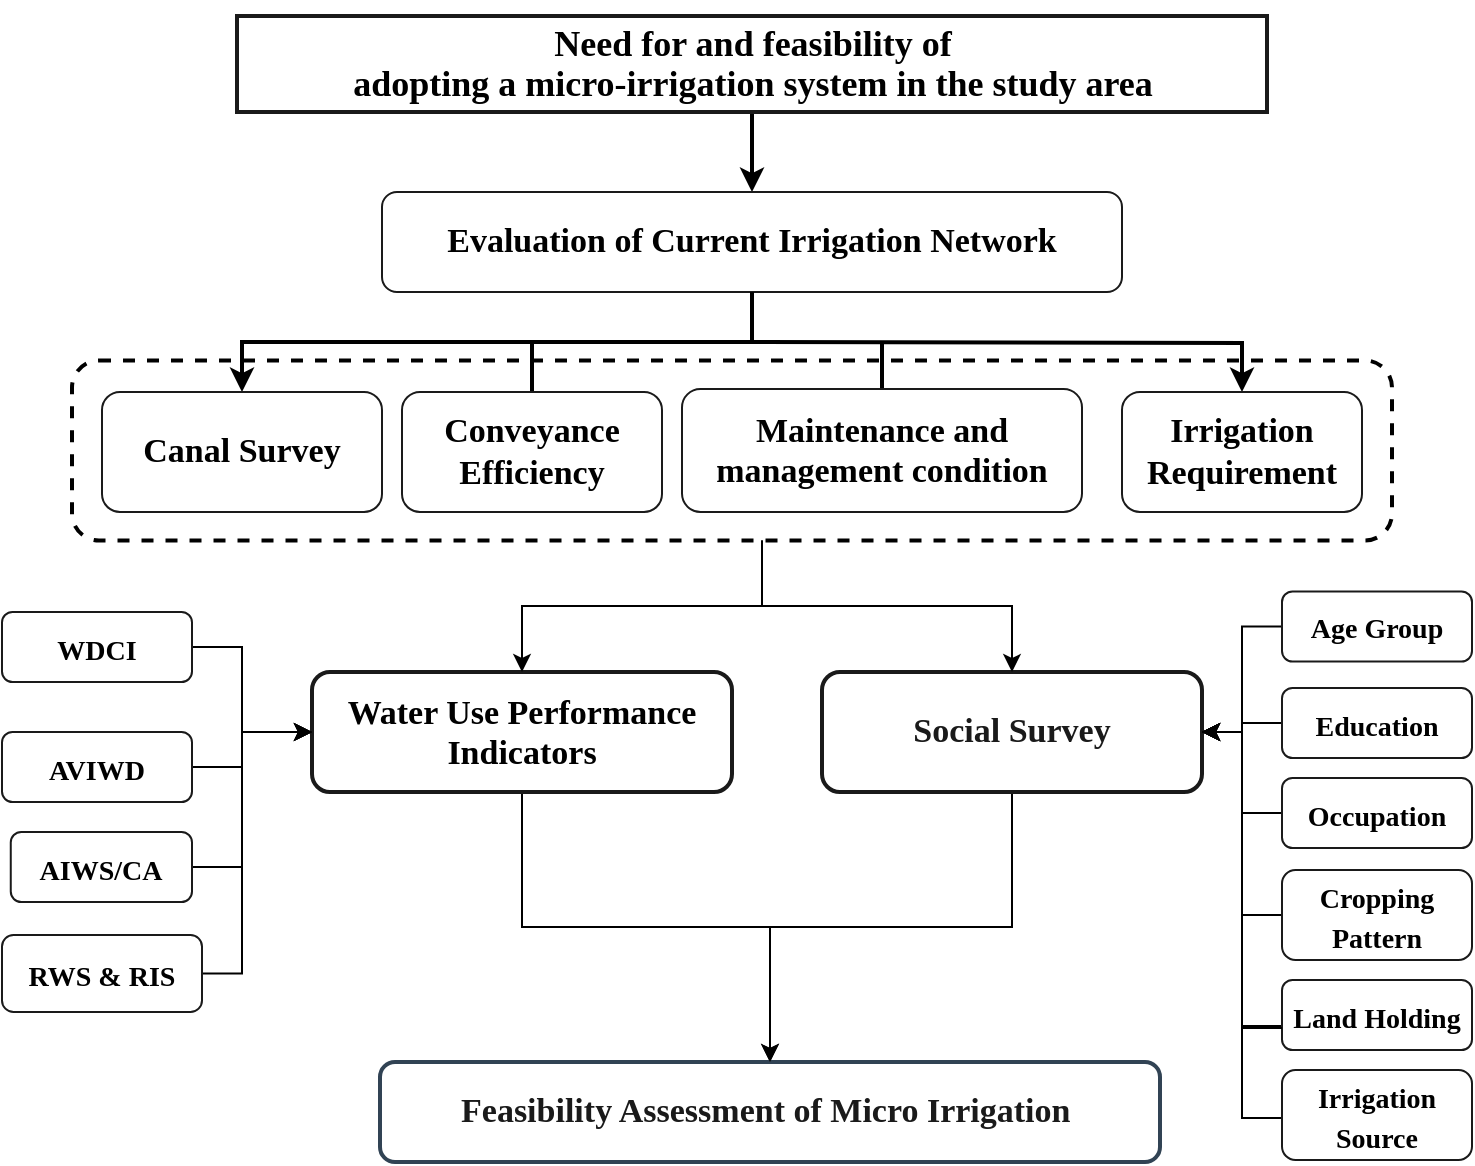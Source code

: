 <mxfile version="24.8.6">
  <diagram name="Page-1" id="tIAHYtfakQ_iKV-NcSC9">
    <mxGraphModel dx="2625" dy="1413" grid="1" gridSize="10" guides="1" tooltips="1" connect="1" arrows="1" fold="1" page="1" pageScale="1" pageWidth="850" pageHeight="1100" math="0" shadow="0">
      <root>
        <mxCell id="0" />
        <mxCell id="1" parent="0" />
        <mxCell id="E5qtYvg-kJEmjBQ_-gRg-1" value="" style="edgeStyle=orthogonalEdgeStyle;rounded=0;orthogonalLoop=1;jettySize=auto;html=1;fontFamily=Times New Roman;strokeWidth=2;" edge="1" parent="1" source="E5qtYvg-kJEmjBQ_-gRg-2" target="E5qtYvg-kJEmjBQ_-gRg-3">
          <mxGeometry relative="1" as="geometry">
            <Array as="points">
              <mxPoint x="435" y="123" />
              <mxPoint x="435" y="123" />
            </Array>
          </mxGeometry>
        </mxCell>
        <mxCell id="E5qtYvg-kJEmjBQ_-gRg-2" value="&lt;p class=&quot;MsoListParagraph&quot; style=&quot;line-height: 150%;&quot;&gt;&lt;font style=&quot;font-size: 18px;&quot;&gt;&lt;span style=&quot;font-weight: bold;&quot;&gt;Need for and feasibility of&lt;br&gt;adopting a micro-irrigation system in the study area&lt;/span&gt;&lt;/font&gt;&lt;/p&gt;" style="rounded=0;whiteSpace=wrap;html=1;fillColor=#FFFFFF;strokeColor=#1A1A1A;fontFamily=Times New Roman;strokeWidth=2;" vertex="1" parent="1">
          <mxGeometry x="177.5" y="75" width="515" height="48" as="geometry" />
        </mxCell>
        <mxCell id="E5qtYvg-kJEmjBQ_-gRg-3" value="&lt;font style=&quot;font-size: 17px;&quot;&gt;&lt;b&gt;Evaluation of Current Irrigation Network&lt;/b&gt;&lt;/font&gt;" style="rounded=1;whiteSpace=wrap;html=1;fillColor=#FFFFFF;strokeColor=#1A1A1A;fontFamily=Times New Roman;fontSize=16;" vertex="1" parent="1">
          <mxGeometry x="250" y="163" width="370" height="50" as="geometry" />
        </mxCell>
        <mxCell id="E5qtYvg-kJEmjBQ_-gRg-51" style="edgeStyle=orthogonalEdgeStyle;rounded=0;orthogonalLoop=1;jettySize=auto;html=1;entryX=0.5;entryY=0;entryDx=0;entryDy=0;" edge="1" parent="1" source="E5qtYvg-kJEmjBQ_-gRg-4" target="E5qtYvg-kJEmjBQ_-gRg-26">
          <mxGeometry relative="1" as="geometry" />
        </mxCell>
        <mxCell id="E5qtYvg-kJEmjBQ_-gRg-4" value="&lt;span style=&quot;line-height: 115%;&quot;&gt;&lt;font style=&quot;font-size: 17px;&quot;&gt;&lt;b&gt;Water Use Performance Indicators&lt;/b&gt;&lt;/font&gt;&lt;/span&gt;" style="rounded=1;whiteSpace=wrap;html=1;fillColor=#FFFFFF;strokeColor=#1A1A1A;fontFamily=Times New Roman;fontSize=16;strokeWidth=2;" vertex="1" parent="1">
          <mxGeometry x="215" y="403" width="210" height="60" as="geometry" />
        </mxCell>
        <mxCell id="E5qtYvg-kJEmjBQ_-gRg-26" value="&lt;font style=&quot;font-size: 17px;&quot;&gt;&lt;b&gt;Feasibility Assessment of Micro Irrigation&amp;nbsp;&lt;/b&gt;&lt;/font&gt;" style="rounded=1;whiteSpace=wrap;html=1;fillColor=#FFFFFF;fontColor=#1A1A1A;strokeColor=#314354;fontFamily=Times New Roman;fontSize=16;strokeWidth=2;" vertex="1" parent="1">
          <mxGeometry x="249" y="598" width="390" height="50" as="geometry" />
        </mxCell>
        <mxCell id="E5qtYvg-kJEmjBQ_-gRg-52" style="edgeStyle=orthogonalEdgeStyle;rounded=0;orthogonalLoop=1;jettySize=auto;html=1;entryX=0.5;entryY=0;entryDx=0;entryDy=0;" edge="1" parent="1" source="E5qtYvg-kJEmjBQ_-gRg-27" target="E5qtYvg-kJEmjBQ_-gRg-26">
          <mxGeometry relative="1" as="geometry" />
        </mxCell>
        <mxCell id="E5qtYvg-kJEmjBQ_-gRg-27" value="&lt;b style=&quot;color: rgb(26, 26, 26); font-size: 17px;&quot;&gt;Social Survey&lt;/b&gt;" style="rounded=1;whiteSpace=wrap;html=1;fillColor=#FFFFFF;strokeColor=#1A1A1A;fontFamily=Times New Roman;fontSize=16;strokeWidth=2;" vertex="1" parent="1">
          <mxGeometry x="470" y="403" width="190" height="60" as="geometry" />
        </mxCell>
        <mxCell id="E5qtYvg-kJEmjBQ_-gRg-32" style="edgeStyle=orthogonalEdgeStyle;rounded=0;orthogonalLoop=1;jettySize=auto;html=1;entryX=0;entryY=0.5;entryDx=0;entryDy=0;" edge="1" parent="1" source="E5qtYvg-kJEmjBQ_-gRg-28" target="E5qtYvg-kJEmjBQ_-gRg-4">
          <mxGeometry relative="1" as="geometry">
            <mxPoint x="210" y="453" as="targetPoint" />
            <Array as="points">
              <mxPoint x="180" y="554" />
              <mxPoint x="180" y="433" />
            </Array>
          </mxGeometry>
        </mxCell>
        <mxCell id="E5qtYvg-kJEmjBQ_-gRg-28" value="&lt;span style=&quot;line-height: 107%;&quot;&gt;&lt;font style=&quot;font-size: 14px;&quot;&gt;&lt;b style=&quot;&quot;&gt;RWS &amp;amp; RIS&lt;/b&gt;&lt;/font&gt;&lt;/span&gt;" style="rounded=1;whiteSpace=wrap;html=1;fillColor=#FFFFFF;strokeColor=#1A1A1A;fontFamily=Times New Roman;fontSize=16;" vertex="1" parent="1">
          <mxGeometry x="60" y="534.5" width="100" height="38.5" as="geometry" />
        </mxCell>
        <mxCell id="E5qtYvg-kJEmjBQ_-gRg-11" value="" style="edgeStyle=orthogonalEdgeStyle;rounded=0;orthogonalLoop=1;jettySize=auto;html=1;fontFamily=Times New Roman;entryX=0.5;entryY=0;entryDx=0;entryDy=0;fontSize=16;strokeWidth=2;" edge="1" parent="1" source="E5qtYvg-kJEmjBQ_-gRg-3" target="E5qtYvg-kJEmjBQ_-gRg-16">
          <mxGeometry relative="1" as="geometry">
            <mxPoint x="435" y="243" as="targetPoint" />
          </mxGeometry>
        </mxCell>
        <mxCell id="E5qtYvg-kJEmjBQ_-gRg-29" style="edgeStyle=orthogonalEdgeStyle;rounded=0;orthogonalLoop=1;jettySize=auto;html=1;entryX=0;entryY=0.5;entryDx=0;entryDy=0;" edge="1" parent="1" source="E5qtYvg-kJEmjBQ_-gRg-23" target="E5qtYvg-kJEmjBQ_-gRg-4">
          <mxGeometry relative="1" as="geometry">
            <Array as="points">
              <mxPoint x="180" y="391" />
              <mxPoint x="180" y="433" />
            </Array>
          </mxGeometry>
        </mxCell>
        <mxCell id="E5qtYvg-kJEmjBQ_-gRg-33" style="edgeStyle=orthogonalEdgeStyle;rounded=0;orthogonalLoop=1;jettySize=auto;html=1;entryX=0;entryY=0.5;entryDx=0;entryDy=0;" edge="1" parent="1" source="E5qtYvg-kJEmjBQ_-gRg-24" target="E5qtYvg-kJEmjBQ_-gRg-4">
          <mxGeometry relative="1" as="geometry">
            <Array as="points">
              <mxPoint x="180" y="451" />
              <mxPoint x="180" y="433" />
            </Array>
          </mxGeometry>
        </mxCell>
        <mxCell id="E5qtYvg-kJEmjBQ_-gRg-31" style="edgeStyle=orthogonalEdgeStyle;rounded=0;orthogonalLoop=1;jettySize=auto;html=1;entryX=0;entryY=0.5;entryDx=0;entryDy=0;" edge="1" parent="1" source="E5qtYvg-kJEmjBQ_-gRg-25" target="E5qtYvg-kJEmjBQ_-gRg-4">
          <mxGeometry relative="1" as="geometry">
            <mxPoint x="210" y="443" as="targetPoint" />
            <Array as="points">
              <mxPoint x="180" y="500" />
              <mxPoint x="180" y="433" />
            </Array>
          </mxGeometry>
        </mxCell>
        <mxCell id="E5qtYvg-kJEmjBQ_-gRg-39" style="edgeStyle=orthogonalEdgeStyle;rounded=0;orthogonalLoop=1;jettySize=auto;html=1;entryX=1;entryY=0.5;entryDx=0;entryDy=0;" edge="1" parent="1" source="E5qtYvg-kJEmjBQ_-gRg-34" target="E5qtYvg-kJEmjBQ_-gRg-27">
          <mxGeometry relative="1" as="geometry" />
        </mxCell>
        <mxCell id="E5qtYvg-kJEmjBQ_-gRg-34" value="&lt;span style=&quot;line-height: 107%;&quot;&gt;&lt;font style=&quot;font-size: 14px;&quot;&gt;&lt;b style=&quot;&quot;&gt;Age Group&lt;/b&gt;&lt;/font&gt;&lt;/span&gt;" style="rounded=1;whiteSpace=wrap;html=1;fillColor=#FFFFFF;strokeColor=#1A1A1A;fontFamily=Times New Roman;fontSize=16;" vertex="1" parent="1">
          <mxGeometry x="700" y="362.75" width="95" height="35" as="geometry" />
        </mxCell>
        <mxCell id="E5qtYvg-kJEmjBQ_-gRg-46" style="edgeStyle=orthogonalEdgeStyle;rounded=0;orthogonalLoop=1;jettySize=auto;html=1;entryX=1;entryY=0.5;entryDx=0;entryDy=0;" edge="1" parent="1" source="E5qtYvg-kJEmjBQ_-gRg-38" target="E5qtYvg-kJEmjBQ_-gRg-27">
          <mxGeometry relative="1" as="geometry">
            <mxPoint x="660" y="433" as="targetPoint" />
            <Array as="points">
              <mxPoint x="680" y="580" />
              <mxPoint x="680" y="433" />
            </Array>
          </mxGeometry>
        </mxCell>
        <mxCell id="E5qtYvg-kJEmjBQ_-gRg-38" value="&lt;span style=&quot;line-height: 107%;&quot;&gt;&lt;font style=&quot;font-size: 14px;&quot;&gt;&lt;b style=&quot;&quot;&gt;Land Holding&lt;/b&gt;&lt;/font&gt;&lt;/span&gt;" style="rounded=1;whiteSpace=wrap;html=1;fillColor=#FFFFFF;strokeColor=#1A1A1A;fontFamily=Times New Roman;fontSize=16;" vertex="1" parent="1">
          <mxGeometry x="700" y="557" width="95" height="35" as="geometry" />
        </mxCell>
        <mxCell id="E5qtYvg-kJEmjBQ_-gRg-48" style="edgeStyle=orthogonalEdgeStyle;rounded=0;orthogonalLoop=1;jettySize=auto;html=1;" edge="1" parent="1" source="E5qtYvg-kJEmjBQ_-gRg-42">
          <mxGeometry relative="1" as="geometry">
            <mxPoint x="660" y="433" as="targetPoint" />
            <Array as="points">
              <mxPoint x="680" y="626" />
              <mxPoint x="680" y="433" />
            </Array>
          </mxGeometry>
        </mxCell>
        <mxCell id="E5qtYvg-kJEmjBQ_-gRg-42" value="&lt;span style=&quot;line-height: 107%;&quot;&gt;&lt;font style=&quot;font-size: 14px;&quot;&gt;&lt;b style=&quot;&quot;&gt;Irrigation Source&lt;/b&gt;&lt;/font&gt;&lt;/span&gt;" style="rounded=1;whiteSpace=wrap;html=1;fillColor=#FFFFFF;strokeColor=#1A1A1A;fontFamily=Times New Roman;fontSize=16;" vertex="1" parent="1">
          <mxGeometry x="700" y="602" width="95" height="45" as="geometry" />
        </mxCell>
        <mxCell id="E5qtYvg-kJEmjBQ_-gRg-43" style="edgeStyle=orthogonalEdgeStyle;rounded=0;orthogonalLoop=1;jettySize=auto;html=1;entryX=1;entryY=0.5;entryDx=0;entryDy=0;" edge="1" parent="1" source="E5qtYvg-kJEmjBQ_-gRg-36" target="E5qtYvg-kJEmjBQ_-gRg-27">
          <mxGeometry relative="1" as="geometry" />
        </mxCell>
        <mxCell id="E5qtYvg-kJEmjBQ_-gRg-44" style="edgeStyle=orthogonalEdgeStyle;rounded=0;orthogonalLoop=1;jettySize=auto;html=1;entryX=1;entryY=0.5;entryDx=0;entryDy=0;" edge="1" parent="1" source="E5qtYvg-kJEmjBQ_-gRg-35" target="E5qtYvg-kJEmjBQ_-gRg-27">
          <mxGeometry relative="1" as="geometry" />
        </mxCell>
        <mxCell id="E5qtYvg-kJEmjBQ_-gRg-45" style="edgeStyle=orthogonalEdgeStyle;rounded=0;orthogonalLoop=1;jettySize=auto;html=1;entryX=1;entryY=0.5;entryDx=0;entryDy=0;" edge="1" parent="1" source="E5qtYvg-kJEmjBQ_-gRg-37" target="E5qtYvg-kJEmjBQ_-gRg-27">
          <mxGeometry relative="1" as="geometry" />
        </mxCell>
        <mxCell id="E5qtYvg-kJEmjBQ_-gRg-47" style="edgeStyle=orthogonalEdgeStyle;rounded=0;orthogonalLoop=1;jettySize=auto;html=1;entryX=1;entryY=0.5;entryDx=0;entryDy=0;" edge="1" parent="1" source="E5qtYvg-kJEmjBQ_-gRg-38" target="E5qtYvg-kJEmjBQ_-gRg-27">
          <mxGeometry relative="1" as="geometry">
            <mxPoint x="660" y="433" as="targetPoint" />
            <mxPoint x="710" y="580" as="sourcePoint" />
            <Array as="points">
              <mxPoint x="680" y="581" />
              <mxPoint x="680" y="433" />
            </Array>
          </mxGeometry>
        </mxCell>
        <mxCell id="E5qtYvg-kJEmjBQ_-gRg-49" style="edgeStyle=orthogonalEdgeStyle;rounded=0;orthogonalLoop=1;jettySize=auto;html=1;entryX=0.5;entryY=0;entryDx=0;entryDy=0;" edge="1" parent="1" source="E5qtYvg-kJEmjBQ_-gRg-10" target="E5qtYvg-kJEmjBQ_-gRg-4">
          <mxGeometry relative="1" as="geometry">
            <Array as="points">
              <mxPoint x="440" y="370" />
              <mxPoint x="320" y="370" />
            </Array>
          </mxGeometry>
        </mxCell>
        <mxCell id="E5qtYvg-kJEmjBQ_-gRg-50" style="edgeStyle=orthogonalEdgeStyle;rounded=0;orthogonalLoop=1;jettySize=auto;html=1;entryX=0.5;entryY=0;entryDx=0;entryDy=0;" edge="1" parent="1" source="E5qtYvg-kJEmjBQ_-gRg-10" target="E5qtYvg-kJEmjBQ_-gRg-27">
          <mxGeometry relative="1" as="geometry">
            <Array as="points">
              <mxPoint x="440" y="370" />
              <mxPoint x="565" y="370" />
            </Array>
          </mxGeometry>
        </mxCell>
        <mxCell id="E5qtYvg-kJEmjBQ_-gRg-10" value="" style="rounded=1;whiteSpace=wrap;html=1;fillColor=none;strokeWidth=2;fontFamily=Times New Roman;fontSize=16;dashed=1;" vertex="1" parent="1">
          <mxGeometry x="95" y="247.25" width="660" height="90" as="geometry" />
        </mxCell>
        <mxCell id="E5qtYvg-kJEmjBQ_-gRg-12" value="" style="edgeStyle=orthogonalEdgeStyle;rounded=0;orthogonalLoop=1;jettySize=auto;html=1;fontFamily=Times New Roman;entryX=0.5;entryY=0;entryDx=0;entryDy=0;fontSize=16;strokeWidth=2;" edge="1" parent="1" target="E5qtYvg-kJEmjBQ_-gRg-19">
          <mxGeometry relative="1" as="geometry">
            <mxPoint x="680" y="266.5" as="targetPoint" />
            <mxPoint x="430" y="238" as="sourcePoint" />
          </mxGeometry>
        </mxCell>
        <mxCell id="E5qtYvg-kJEmjBQ_-gRg-13" value="" style="endArrow=none;html=1;rounded=0;exitX=0.5;exitY=0;exitDx=0;exitDy=0;fontFamily=Times New Roman;fontSize=16;strokeWidth=2;" edge="1" parent="1" source="E5qtYvg-kJEmjBQ_-gRg-18">
          <mxGeometry width="50" height="50" relative="1" as="geometry">
            <mxPoint x="500" y="256.5" as="sourcePoint" />
            <mxPoint x="500" y="238" as="targetPoint" />
          </mxGeometry>
        </mxCell>
        <mxCell id="E5qtYvg-kJEmjBQ_-gRg-14" value="" style="endArrow=none;html=1;rounded=0;fontFamily=Times New Roman;fontSize=16;strokeWidth=2;" edge="1" parent="1">
          <mxGeometry width="50" height="50" relative="1" as="geometry">
            <mxPoint x="325" y="263" as="sourcePoint" />
            <mxPoint x="325" y="238" as="targetPoint" />
          </mxGeometry>
        </mxCell>
        <mxCell id="E5qtYvg-kJEmjBQ_-gRg-15" value="" style="group" vertex="1" connectable="0" parent="1">
          <mxGeometry x="110" y="261.5" width="630" height="61.5" as="geometry" />
        </mxCell>
        <mxCell id="E5qtYvg-kJEmjBQ_-gRg-16" value="&lt;font style=&quot;font-size: 17px;&quot;&gt;&lt;b&gt;Canal Survey&lt;/b&gt;&lt;/font&gt;" style="rounded=1;whiteSpace=wrap;html=1;fillColor=#FFFFFF;strokeColor=#1A1A1A;fontFamily=Times New Roman;fontSize=16;" vertex="1" parent="E5qtYvg-kJEmjBQ_-gRg-15">
          <mxGeometry y="1.5" width="140" height="60" as="geometry" />
        </mxCell>
        <mxCell id="E5qtYvg-kJEmjBQ_-gRg-17" value="&lt;font style=&quot;font-size: 17px;&quot;&gt;&lt;b&gt;Conveyance Efficiency&lt;/b&gt;&lt;/font&gt;" style="rounded=1;whiteSpace=wrap;html=1;fillColor=#FFFFFF;strokeColor=#1A1A1A;fontFamily=Times New Roman;fontSize=16;" vertex="1" parent="E5qtYvg-kJEmjBQ_-gRg-15">
          <mxGeometry x="150" y="1.5" width="130" height="60" as="geometry" />
        </mxCell>
        <mxCell id="E5qtYvg-kJEmjBQ_-gRg-18" value="&lt;span style=&quot;line-height: 115%;&quot;&gt;&lt;font style=&quot;font-size: 17px;&quot;&gt;&lt;b&gt;Maintenance and management condition&lt;/b&gt;&lt;/font&gt;&lt;/span&gt;" style="rounded=1;whiteSpace=wrap;html=1;fillColor=#FFFFFF;strokeColor=#1A1A1A;fontFamily=Times New Roman;fontSize=16;" vertex="1" parent="E5qtYvg-kJEmjBQ_-gRg-15">
          <mxGeometry x="290" width="200" height="61.5" as="geometry" />
        </mxCell>
        <mxCell id="E5qtYvg-kJEmjBQ_-gRg-19" value="&lt;font style=&quot;font-size: 17px;&quot;&gt;&lt;b&gt;Irrigation Requirement&lt;/b&gt;&lt;/font&gt;" style="rounded=1;whiteSpace=wrap;html=1;fillColor=#FFFFFF;strokeColor=#1A1A1A;fontFamily=Times New Roman;fontSize=16;" vertex="1" parent="E5qtYvg-kJEmjBQ_-gRg-15">
          <mxGeometry x="510" y="1.5" width="120" height="60" as="geometry" />
        </mxCell>
        <mxCell id="E5qtYvg-kJEmjBQ_-gRg-23" value="&lt;span style=&quot;line-height: 107%;&quot;&gt;&lt;font style=&quot;font-size: 14px;&quot;&gt;&lt;b style=&quot;&quot;&gt;WDCI&lt;/b&gt;&lt;/font&gt;&lt;/span&gt;" style="rounded=1;whiteSpace=wrap;html=1;fillColor=#FFFFFF;strokeColor=#1A1A1A;fontFamily=Times New Roman;fontSize=16;" vertex="1" parent="1">
          <mxGeometry x="60" y="373" width="95" height="35" as="geometry" />
        </mxCell>
        <mxCell id="E5qtYvg-kJEmjBQ_-gRg-24" value="&lt;span style=&quot;line-height: 107%;&quot;&gt;&lt;font face=&quot;Times New Roman&quot; style=&quot;font-size: 14px;&quot;&gt;&lt;b style=&quot;&quot;&gt;AVIWD&lt;/b&gt;&lt;/font&gt;&lt;/span&gt;" style="rounded=1;whiteSpace=wrap;html=1;fillColor=#FFFFFF;strokeColor=#1A1A1A;fontFamily=Times New Roman;fontSize=16;" vertex="1" parent="1">
          <mxGeometry x="60" y="433" width="95" height="35" as="geometry" />
        </mxCell>
        <mxCell id="E5qtYvg-kJEmjBQ_-gRg-25" value="&lt;span style=&quot;line-height: 107%;&quot;&gt;&lt;font style=&quot;font-size: 14px;&quot;&gt;&lt;b style=&quot;&quot;&gt;AIWS/CA&lt;/b&gt;&lt;/font&gt;&lt;/span&gt;" style="rounded=1;whiteSpace=wrap;html=1;fillColor=#FFFFFF;strokeColor=#1A1A1A;fontFamily=Times New Roman;fontSize=16;" vertex="1" parent="1">
          <mxGeometry x="64.38" y="483" width="90.62" height="35" as="geometry" />
        </mxCell>
        <mxCell id="E5qtYvg-kJEmjBQ_-gRg-37" value="&lt;span style=&quot;line-height: 107%;&quot;&gt;&lt;font style=&quot;font-size: 14px;&quot;&gt;&lt;b style=&quot;&quot;&gt;Cropping Pattern&lt;/b&gt;&lt;/font&gt;&lt;/span&gt;" style="rounded=1;whiteSpace=wrap;html=1;fillColor=#FFFFFF;strokeColor=#1A1A1A;fontFamily=Times New Roman;fontSize=16;" vertex="1" parent="1">
          <mxGeometry x="700" y="502" width="95" height="45" as="geometry" />
        </mxCell>
        <mxCell id="E5qtYvg-kJEmjBQ_-gRg-36" value="&lt;span style=&quot;line-height: 107%;&quot;&gt;&lt;font style=&quot;font-size: 14px;&quot;&gt;&lt;b style=&quot;&quot;&gt;Occupation&lt;/b&gt;&lt;/font&gt;&lt;/span&gt;" style="rounded=1;whiteSpace=wrap;html=1;fillColor=#FFFFFF;strokeColor=#1A1A1A;fontFamily=Times New Roman;fontSize=16;" vertex="1" parent="1">
          <mxGeometry x="700" y="456" width="95" height="35" as="geometry" />
        </mxCell>
        <mxCell id="E5qtYvg-kJEmjBQ_-gRg-35" value="&lt;span style=&quot;line-height: 107%;&quot;&gt;&lt;font style=&quot;font-size: 14px;&quot;&gt;&lt;b style=&quot;&quot;&gt;Education&lt;/b&gt;&lt;/font&gt;&lt;/span&gt;" style="rounded=1;whiteSpace=wrap;html=1;fillColor=#FFFFFF;strokeColor=#1A1A1A;fontFamily=Times New Roman;fontSize=16;" vertex="1" parent="1">
          <mxGeometry x="700" y="411" width="95" height="35" as="geometry" />
        </mxCell>
      </root>
    </mxGraphModel>
  </diagram>
</mxfile>
